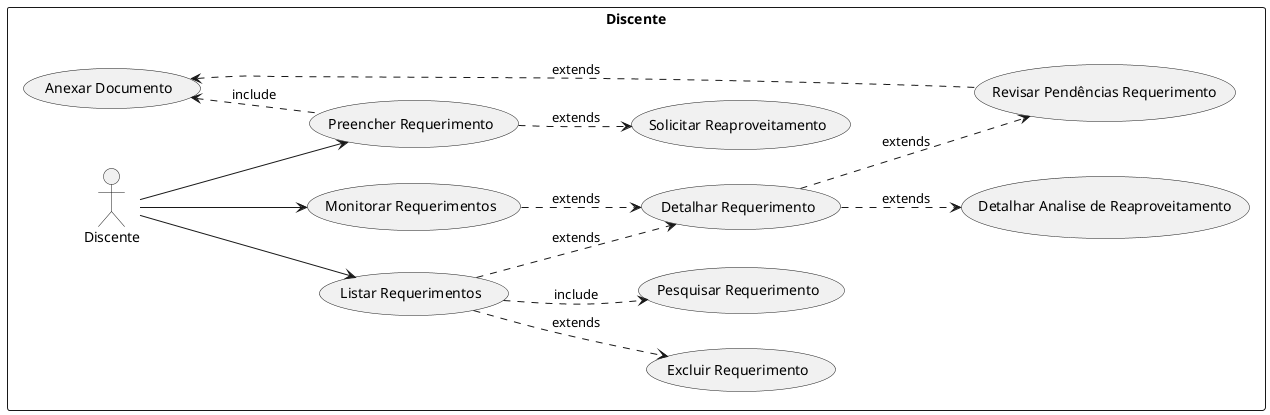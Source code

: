 @startuml Discente 
!startsub DISC

    left to right direction
    rectangle Discente {
        "Discente" as aluno

        (Preencher Requerimento) as preencherRequerimento
        (Listar Requerimentos) as listarRequerimentos
        (Excluir Requerimento) as excluirRequerimento
        (Solicitar Reaproveitamento) as solicitaReaproveitamento
        (Anexar Documento) as anexarDocumento    
        (Monitorar Requerimentos) as monitorarRequerimento
        (Detalhar Requerimento) as detalharRequerimento
        (Pesquisar Requerimento) as pesquisarRequerimento
        (Revisar Pendências Requerimento) as revisarRequerimento
        (Detalhar Analise de Reaproveitamento) as detalharAnaliseReaproveitamento

        aluno --> preencherRequerimento
        aluno --> monitorarRequerimento
        aluno --> listarRequerimentos

        solicitaReaproveitamento <.up. preencherRequerimento  : extends
        preencherRequerimento .up.> anexarDocumento : include
        revisarRequerimento .left.> anexarDocumento : extends
        monitorarRequerimento ..> detalharRequerimento  : extends
        detalharRequerimento ..> revisarRequerimento  : extends
        listarRequerimentos ..> detalharRequerimento  : extends
        listarRequerimentos ..> excluirRequerimento  : extends
        listarRequerimentos ..> pesquisarRequerimento  : include
        detalharRequerimento ..> detalharAnaliseReaproveitamento  : extends
    }
    
!endsub
@enduml